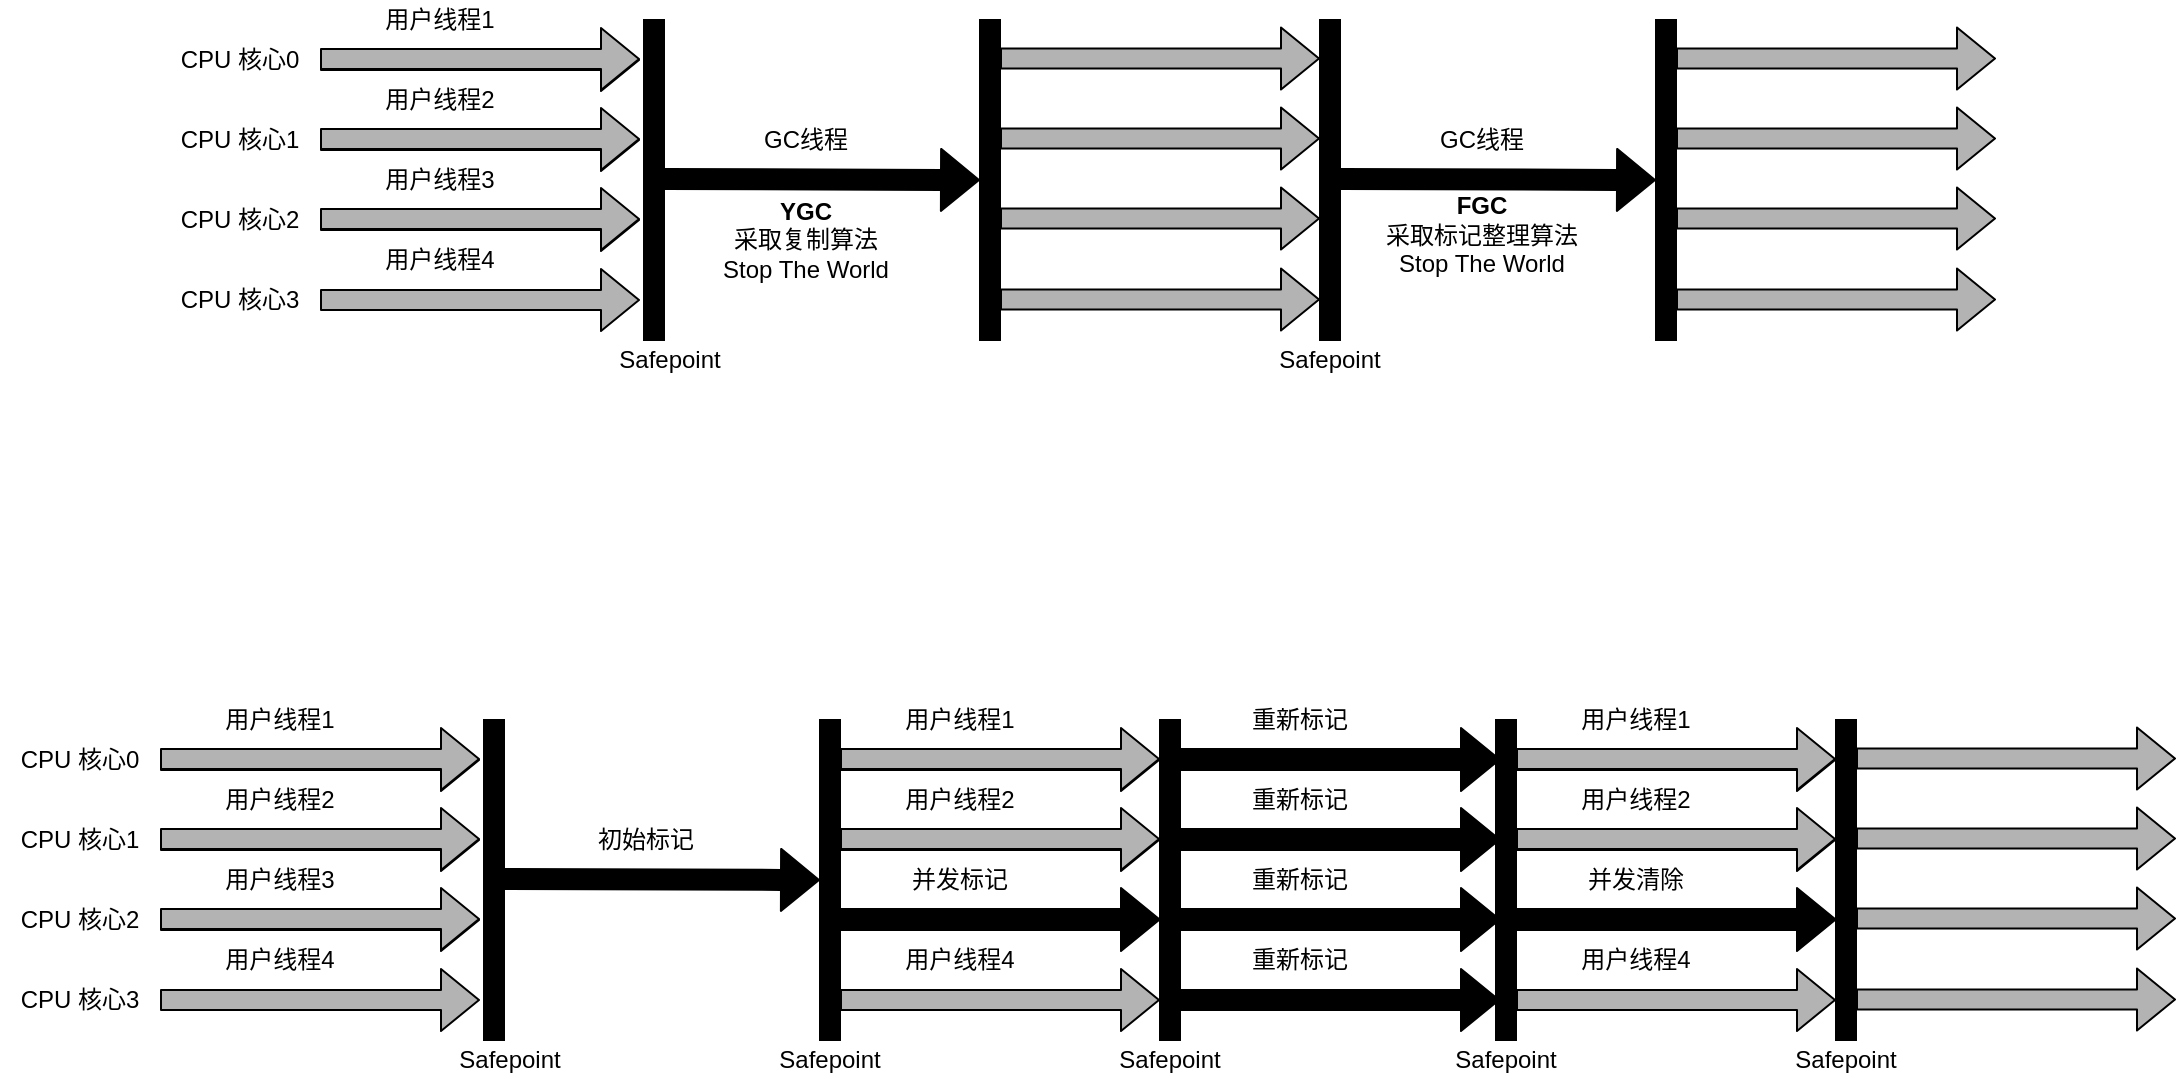 <mxfile version="22.0.6" type="github">
  <diagram name="第 1 页" id="svBvwfE0gTRqNx5Le4qt">
    <mxGraphModel dx="1690" dy="630" grid="0" gridSize="10" guides="1" tooltips="1" connect="1" arrows="1" fold="1" page="0" pageScale="1" pageWidth="827" pageHeight="1169" math="0" shadow="0">
      <root>
        <mxCell id="0" />
        <mxCell id="1" parent="0" />
        <mxCell id="PahSwuNEjrajraxlslH5-30" value="" style="shape=flexArrow;endArrow=classic;html=1;fillColor=#B3B3B3;endSize=6;strokeWidth=1;" edge="1" parent="1">
          <mxGeometry width="50" height="50" relative="1" as="geometry">
            <mxPoint x="140" y="270" as="sourcePoint" />
            <mxPoint x="300" y="270" as="targetPoint" />
          </mxGeometry>
        </mxCell>
        <mxCell id="PahSwuNEjrajraxlslH5-31" value="用户线程1" style="text;html=1;strokeColor=none;fillColor=none;align=center;verticalAlign=middle;whiteSpace=wrap;rounded=0;" vertex="1" parent="1">
          <mxGeometry x="160" y="240" width="80" height="20" as="geometry" />
        </mxCell>
        <mxCell id="PahSwuNEjrajraxlslH5-32" value="CPU 核心0" style="text;html=1;strokeColor=none;fillColor=none;align=center;verticalAlign=middle;whiteSpace=wrap;rounded=0;" vertex="1" parent="1">
          <mxGeometry x="60" y="260" width="80" height="20" as="geometry" />
        </mxCell>
        <mxCell id="PahSwuNEjrajraxlslH5-33" value="" style="shape=flexArrow;endArrow=classic;html=1;fillColor=#B3B3B3;" edge="1" parent="1">
          <mxGeometry width="50" height="50" relative="1" as="geometry">
            <mxPoint x="140" y="310" as="sourcePoint" />
            <mxPoint x="300" y="310" as="targetPoint" />
          </mxGeometry>
        </mxCell>
        <mxCell id="PahSwuNEjrajraxlslH5-34" value="用户线程2" style="text;html=1;strokeColor=none;fillColor=none;align=center;verticalAlign=middle;whiteSpace=wrap;rounded=0;" vertex="1" parent="1">
          <mxGeometry x="160" y="280" width="80" height="20" as="geometry" />
        </mxCell>
        <mxCell id="PahSwuNEjrajraxlslH5-35" value="CPU 核心1" style="text;html=1;strokeColor=none;fillColor=none;align=center;verticalAlign=middle;whiteSpace=wrap;rounded=0;" vertex="1" parent="1">
          <mxGeometry x="60" y="300" width="80" height="20" as="geometry" />
        </mxCell>
        <mxCell id="PahSwuNEjrajraxlslH5-36" value="" style="shape=flexArrow;endArrow=classic;html=1;fillColor=#B3B3B3;" edge="1" parent="1">
          <mxGeometry width="50" height="50" relative="1" as="geometry">
            <mxPoint x="140" y="350" as="sourcePoint" />
            <mxPoint x="300" y="350" as="targetPoint" />
          </mxGeometry>
        </mxCell>
        <mxCell id="PahSwuNEjrajraxlslH5-37" value="用户线程3" style="text;html=1;strokeColor=none;fillColor=none;align=center;verticalAlign=middle;whiteSpace=wrap;rounded=0;" vertex="1" parent="1">
          <mxGeometry x="160" y="320" width="80" height="20" as="geometry" />
        </mxCell>
        <mxCell id="PahSwuNEjrajraxlslH5-38" value="CPU 核心2" style="text;html=1;strokeColor=none;fillColor=none;align=center;verticalAlign=middle;whiteSpace=wrap;rounded=0;" vertex="1" parent="1">
          <mxGeometry x="60" y="340" width="80" height="20" as="geometry" />
        </mxCell>
        <mxCell id="PahSwuNEjrajraxlslH5-39" value="" style="shape=flexArrow;endArrow=classic;html=1;fillColor=#B3B3B3;" edge="1" parent="1">
          <mxGeometry width="50" height="50" relative="1" as="geometry">
            <mxPoint x="140" y="390" as="sourcePoint" />
            <mxPoint x="300" y="390" as="targetPoint" />
          </mxGeometry>
        </mxCell>
        <mxCell id="PahSwuNEjrajraxlslH5-40" value="用户线程4" style="text;html=1;strokeColor=none;fillColor=none;align=center;verticalAlign=middle;whiteSpace=wrap;rounded=0;" vertex="1" parent="1">
          <mxGeometry x="160" y="360" width="80" height="20" as="geometry" />
        </mxCell>
        <mxCell id="PahSwuNEjrajraxlslH5-41" value="CPU 核心3" style="text;html=1;strokeColor=none;fillColor=none;align=center;verticalAlign=middle;whiteSpace=wrap;rounded=0;" vertex="1" parent="1">
          <mxGeometry x="60" y="380" width="80" height="20" as="geometry" />
        </mxCell>
        <mxCell id="PahSwuNEjrajraxlslH5-42" value="" style="rounded=0;whiteSpace=wrap;html=1;fillColor=#000000;" vertex="1" parent="1">
          <mxGeometry x="302" y="250" width="10" height="160" as="geometry" />
        </mxCell>
        <mxCell id="PahSwuNEjrajraxlslH5-43" value="GC线程" style="text;html=1;strokeColor=none;fillColor=none;align=center;verticalAlign=middle;whiteSpace=wrap;rounded=0;" vertex="1" parent="1">
          <mxGeometry x="343" y="300" width="80" height="20" as="geometry" />
        </mxCell>
        <mxCell id="PahSwuNEjrajraxlslH5-44" value="" style="shape=flexArrow;endArrow=classic;html=1;fillColor=#000000;endSize=6;strokeWidth=1;" edge="1" parent="1">
          <mxGeometry width="50" height="50" relative="1" as="geometry">
            <mxPoint x="312" y="329.5" as="sourcePoint" />
            <mxPoint x="470" y="330" as="targetPoint" />
          </mxGeometry>
        </mxCell>
        <mxCell id="PahSwuNEjrajraxlslH5-45" value="Safepoint" style="text;html=1;strokeColor=none;fillColor=none;align=center;verticalAlign=middle;whiteSpace=wrap;rounded=0;" vertex="1" parent="1">
          <mxGeometry x="275" y="410" width="80" height="20" as="geometry" />
        </mxCell>
        <mxCell id="PahSwuNEjrajraxlslH5-46" value="&lt;b&gt;YGC&lt;/b&gt;&lt;br /&gt;采取复制算法&lt;br /&gt;Stop The World" style="text;html=1;strokeColor=none;fillColor=none;align=center;verticalAlign=middle;whiteSpace=wrap;rounded=0;" vertex="1" parent="1">
          <mxGeometry x="320" y="350" width="126" height="20" as="geometry" />
        </mxCell>
        <mxCell id="PahSwuNEjrajraxlslH5-47" value="" style="shape=flexArrow;endArrow=classic;html=1;fillColor=#B3B3B3;endSize=6;strokeWidth=1;" edge="1" parent="1">
          <mxGeometry width="50" height="50" relative="1" as="geometry">
            <mxPoint x="140" y="269.5" as="sourcePoint" />
            <mxPoint x="300" y="269.5" as="targetPoint" />
          </mxGeometry>
        </mxCell>
        <mxCell id="PahSwuNEjrajraxlslH5-48" value="" style="shape=flexArrow;endArrow=classic;html=1;fillColor=#B3B3B3;" edge="1" parent="1">
          <mxGeometry width="50" height="50" relative="1" as="geometry">
            <mxPoint x="140" y="309.5" as="sourcePoint" />
            <mxPoint x="300" y="309.5" as="targetPoint" />
          </mxGeometry>
        </mxCell>
        <mxCell id="PahSwuNEjrajraxlslH5-49" value="" style="shape=flexArrow;endArrow=classic;html=1;fillColor=#B3B3B3;" edge="1" parent="1">
          <mxGeometry width="50" height="50" relative="1" as="geometry">
            <mxPoint x="140" y="349.5" as="sourcePoint" />
            <mxPoint x="300" y="349.5" as="targetPoint" />
          </mxGeometry>
        </mxCell>
        <mxCell id="PahSwuNEjrajraxlslH5-50" value="" style="shape=flexArrow;endArrow=classic;html=1;fillColor=#B3B3B3;endSize=6;strokeWidth=1;" edge="1" parent="1">
          <mxGeometry width="50" height="50" relative="1" as="geometry">
            <mxPoint x="480" y="269.25" as="sourcePoint" />
            <mxPoint x="640" y="269.25" as="targetPoint" />
          </mxGeometry>
        </mxCell>
        <mxCell id="PahSwuNEjrajraxlslH5-51" value="" style="shape=flexArrow;endArrow=classic;html=1;fillColor=#B3B3B3;" edge="1" parent="1">
          <mxGeometry width="50" height="50" relative="1" as="geometry">
            <mxPoint x="480" y="309.25" as="sourcePoint" />
            <mxPoint x="640" y="309.25" as="targetPoint" />
          </mxGeometry>
        </mxCell>
        <mxCell id="PahSwuNEjrajraxlslH5-52" value="" style="shape=flexArrow;endArrow=classic;html=1;fillColor=#B3B3B3;" edge="1" parent="1">
          <mxGeometry width="50" height="50" relative="1" as="geometry">
            <mxPoint x="480" y="349.25" as="sourcePoint" />
            <mxPoint x="640" y="349.25" as="targetPoint" />
          </mxGeometry>
        </mxCell>
        <mxCell id="PahSwuNEjrajraxlslH5-53" value="" style="shape=flexArrow;endArrow=classic;html=1;fillColor=#B3B3B3;" edge="1" parent="1">
          <mxGeometry width="50" height="50" relative="1" as="geometry">
            <mxPoint x="480" y="389.75" as="sourcePoint" />
            <mxPoint x="640" y="389.75" as="targetPoint" />
          </mxGeometry>
        </mxCell>
        <mxCell id="PahSwuNEjrajraxlslH5-54" value="" style="rounded=0;whiteSpace=wrap;html=1;fillColor=#000000;" vertex="1" parent="1">
          <mxGeometry x="470" y="250" width="10" height="160" as="geometry" />
        </mxCell>
        <mxCell id="PahSwuNEjrajraxlslH5-55" value="" style="rounded=0;whiteSpace=wrap;html=1;fillColor=#000000;" vertex="1" parent="1">
          <mxGeometry x="640" y="250" width="10" height="160" as="geometry" />
        </mxCell>
        <mxCell id="PahSwuNEjrajraxlslH5-56" value="Safepoint" style="text;html=1;strokeColor=none;fillColor=none;align=center;verticalAlign=middle;whiteSpace=wrap;rounded=0;" vertex="1" parent="1">
          <mxGeometry x="605" y="410" width="80" height="20" as="geometry" />
        </mxCell>
        <mxCell id="PahSwuNEjrajraxlslH5-57" value="&lt;br /&gt;&lt;b&gt;FGC&lt;/b&gt;&lt;br /&gt;采取标记整理算法&lt;br /&gt;Stop The World" style="text;html=1;strokeColor=none;fillColor=none;align=center;verticalAlign=middle;whiteSpace=wrap;rounded=0;" vertex="1" parent="1">
          <mxGeometry x="658" y="340" width="126" height="20" as="geometry" />
        </mxCell>
        <mxCell id="PahSwuNEjrajraxlslH5-58" value="" style="shape=flexArrow;endArrow=classic;html=1;fillColor=#B3B3B3;" edge="1" parent="1">
          <mxGeometry width="50" height="50" relative="1" as="geometry">
            <mxPoint x="818" y="309.25" as="sourcePoint" />
            <mxPoint x="978" y="309.25" as="targetPoint" />
          </mxGeometry>
        </mxCell>
        <mxCell id="PahSwuNEjrajraxlslH5-59" value="" style="shape=flexArrow;endArrow=classic;html=1;fillColor=#B3B3B3;" edge="1" parent="1">
          <mxGeometry width="50" height="50" relative="1" as="geometry">
            <mxPoint x="818" y="349.25" as="sourcePoint" />
            <mxPoint x="978" y="349.25" as="targetPoint" />
          </mxGeometry>
        </mxCell>
        <mxCell id="PahSwuNEjrajraxlslH5-60" value="" style="shape=flexArrow;endArrow=classic;html=1;fillColor=#B3B3B3;" edge="1" parent="1">
          <mxGeometry width="50" height="50" relative="1" as="geometry">
            <mxPoint x="818" y="389.75" as="sourcePoint" />
            <mxPoint x="978" y="389.75" as="targetPoint" />
          </mxGeometry>
        </mxCell>
        <mxCell id="PahSwuNEjrajraxlslH5-61" value="" style="shape=flexArrow;endArrow=classic;html=1;fillColor=#000000;endSize=6;strokeWidth=1;" edge="1" parent="1">
          <mxGeometry width="50" height="50" relative="1" as="geometry">
            <mxPoint x="650" y="329.5" as="sourcePoint" />
            <mxPoint x="808" y="330" as="targetPoint" />
          </mxGeometry>
        </mxCell>
        <mxCell id="PahSwuNEjrajraxlslH5-62" value="GC线程" style="text;html=1;strokeColor=none;fillColor=none;align=center;verticalAlign=middle;whiteSpace=wrap;rounded=0;" vertex="1" parent="1">
          <mxGeometry x="681" y="300" width="80" height="20" as="geometry" />
        </mxCell>
        <mxCell id="PahSwuNEjrajraxlslH5-63" value="" style="shape=flexArrow;endArrow=classic;html=1;fillColor=#B3B3B3;endSize=6;strokeWidth=1;" edge="1" parent="1">
          <mxGeometry width="50" height="50" relative="1" as="geometry">
            <mxPoint x="818" y="269.25" as="sourcePoint" />
            <mxPoint x="978" y="269.25" as="targetPoint" />
          </mxGeometry>
        </mxCell>
        <mxCell id="PahSwuNEjrajraxlslH5-64" value="" style="rounded=0;whiteSpace=wrap;html=1;fillColor=#000000;" vertex="1" parent="1">
          <mxGeometry x="808" y="250" width="10" height="160" as="geometry" />
        </mxCell>
        <mxCell id="PahSwuNEjrajraxlslH5-65" value="" style="shape=flexArrow;endArrow=classic;html=1;fillColor=#B3B3B3;endSize=6;strokeWidth=1;" edge="1" parent="1">
          <mxGeometry width="50" height="50" relative="1" as="geometry">
            <mxPoint x="60" y="620" as="sourcePoint" />
            <mxPoint x="220" y="620" as="targetPoint" />
          </mxGeometry>
        </mxCell>
        <mxCell id="PahSwuNEjrajraxlslH5-66" value="用户线程1" style="text;html=1;strokeColor=none;fillColor=none;align=center;verticalAlign=middle;whiteSpace=wrap;rounded=0;" vertex="1" parent="1">
          <mxGeometry x="80" y="590" width="80" height="20" as="geometry" />
        </mxCell>
        <mxCell id="PahSwuNEjrajraxlslH5-67" value="CPU 核心0" style="text;html=1;strokeColor=none;fillColor=none;align=center;verticalAlign=middle;whiteSpace=wrap;rounded=0;" vertex="1" parent="1">
          <mxGeometry x="-20" y="610" width="80" height="20" as="geometry" />
        </mxCell>
        <mxCell id="PahSwuNEjrajraxlslH5-68" value="" style="shape=flexArrow;endArrow=classic;html=1;fillColor=#B3B3B3;" edge="1" parent="1">
          <mxGeometry width="50" height="50" relative="1" as="geometry">
            <mxPoint x="60" y="660" as="sourcePoint" />
            <mxPoint x="220" y="660" as="targetPoint" />
          </mxGeometry>
        </mxCell>
        <mxCell id="PahSwuNEjrajraxlslH5-69" value="用户线程2" style="text;html=1;strokeColor=none;fillColor=none;align=center;verticalAlign=middle;whiteSpace=wrap;rounded=0;" vertex="1" parent="1">
          <mxGeometry x="80" y="630" width="80" height="20" as="geometry" />
        </mxCell>
        <mxCell id="PahSwuNEjrajraxlslH5-70" value="CPU 核心1" style="text;html=1;strokeColor=none;fillColor=none;align=center;verticalAlign=middle;whiteSpace=wrap;rounded=0;" vertex="1" parent="1">
          <mxGeometry x="-20" y="650" width="80" height="20" as="geometry" />
        </mxCell>
        <mxCell id="PahSwuNEjrajraxlslH5-71" value="" style="shape=flexArrow;endArrow=classic;html=1;fillColor=#B3B3B3;" edge="1" parent="1">
          <mxGeometry width="50" height="50" relative="1" as="geometry">
            <mxPoint x="60" y="700" as="sourcePoint" />
            <mxPoint x="220" y="700" as="targetPoint" />
          </mxGeometry>
        </mxCell>
        <mxCell id="PahSwuNEjrajraxlslH5-72" value="用户线程3" style="text;html=1;strokeColor=none;fillColor=none;align=center;verticalAlign=middle;whiteSpace=wrap;rounded=0;" vertex="1" parent="1">
          <mxGeometry x="80" y="670" width="80" height="20" as="geometry" />
        </mxCell>
        <mxCell id="PahSwuNEjrajraxlslH5-73" value="CPU 核心2" style="text;html=1;strokeColor=none;fillColor=none;align=center;verticalAlign=middle;whiteSpace=wrap;rounded=0;" vertex="1" parent="1">
          <mxGeometry x="-20" y="690" width="80" height="20" as="geometry" />
        </mxCell>
        <mxCell id="PahSwuNEjrajraxlslH5-74" value="" style="shape=flexArrow;endArrow=classic;html=1;fillColor=#B3B3B3;" edge="1" parent="1">
          <mxGeometry width="50" height="50" relative="1" as="geometry">
            <mxPoint x="60" y="740" as="sourcePoint" />
            <mxPoint x="220" y="740" as="targetPoint" />
          </mxGeometry>
        </mxCell>
        <mxCell id="PahSwuNEjrajraxlslH5-75" value="用户线程4" style="text;html=1;strokeColor=none;fillColor=none;align=center;verticalAlign=middle;whiteSpace=wrap;rounded=0;" vertex="1" parent="1">
          <mxGeometry x="80" y="710" width="80" height="20" as="geometry" />
        </mxCell>
        <mxCell id="PahSwuNEjrajraxlslH5-76" value="CPU 核心3" style="text;html=1;strokeColor=none;fillColor=none;align=center;verticalAlign=middle;whiteSpace=wrap;rounded=0;" vertex="1" parent="1">
          <mxGeometry x="-20" y="730" width="80" height="20" as="geometry" />
        </mxCell>
        <mxCell id="PahSwuNEjrajraxlslH5-77" value="" style="rounded=0;whiteSpace=wrap;html=1;fillColor=#000000;" vertex="1" parent="1">
          <mxGeometry x="222" y="600" width="10" height="160" as="geometry" />
        </mxCell>
        <mxCell id="PahSwuNEjrajraxlslH5-78" value="" style="shape=flexArrow;endArrow=classic;html=1;fillColor=#000000;endSize=6;strokeWidth=1;" edge="1" parent="1">
          <mxGeometry width="50" height="50" relative="1" as="geometry">
            <mxPoint x="232" y="679.5" as="sourcePoint" />
            <mxPoint x="390" y="680" as="targetPoint" />
          </mxGeometry>
        </mxCell>
        <mxCell id="PahSwuNEjrajraxlslH5-79" value="Safepoint" style="text;html=1;strokeColor=none;fillColor=none;align=center;verticalAlign=middle;whiteSpace=wrap;rounded=0;" vertex="1" parent="1">
          <mxGeometry x="195" y="760" width="80" height="20" as="geometry" />
        </mxCell>
        <mxCell id="PahSwuNEjrajraxlslH5-80" value="&lt;span&gt;初始标记&lt;/span&gt;" style="text;html=1;strokeColor=none;fillColor=none;align=center;verticalAlign=middle;whiteSpace=wrap;rounded=0;fontStyle=0" vertex="1" parent="1">
          <mxGeometry x="240" y="650" width="126" height="20" as="geometry" />
        </mxCell>
        <mxCell id="PahSwuNEjrajraxlslH5-81" value="" style="shape=flexArrow;endArrow=classic;html=1;fillColor=#B3B3B3;endSize=6;strokeWidth=1;" edge="1" parent="1">
          <mxGeometry width="50" height="50" relative="1" as="geometry">
            <mxPoint x="60" y="619.5" as="sourcePoint" />
            <mxPoint x="220" y="619.5" as="targetPoint" />
          </mxGeometry>
        </mxCell>
        <mxCell id="PahSwuNEjrajraxlslH5-82" value="" style="shape=flexArrow;endArrow=classic;html=1;fillColor=#B3B3B3;" edge="1" parent="1">
          <mxGeometry width="50" height="50" relative="1" as="geometry">
            <mxPoint x="60" y="659.5" as="sourcePoint" />
            <mxPoint x="220" y="659.5" as="targetPoint" />
          </mxGeometry>
        </mxCell>
        <mxCell id="PahSwuNEjrajraxlslH5-83" value="" style="shape=flexArrow;endArrow=classic;html=1;fillColor=#B3B3B3;" edge="1" parent="1">
          <mxGeometry width="50" height="50" relative="1" as="geometry">
            <mxPoint x="60" y="699.5" as="sourcePoint" />
            <mxPoint x="220" y="699.5" as="targetPoint" />
          </mxGeometry>
        </mxCell>
        <mxCell id="PahSwuNEjrajraxlslH5-84" value="" style="rounded=0;whiteSpace=wrap;html=1;fillColor=#000000;" vertex="1" parent="1">
          <mxGeometry x="390" y="600" width="10" height="160" as="geometry" />
        </mxCell>
        <mxCell id="PahSwuNEjrajraxlslH5-85" value="" style="rounded=0;whiteSpace=wrap;html=1;fillColor=#000000;" vertex="1" parent="1">
          <mxGeometry x="560" y="600" width="10" height="160" as="geometry" />
        </mxCell>
        <mxCell id="PahSwuNEjrajraxlslH5-86" value="Safepoint" style="text;html=1;strokeColor=none;fillColor=none;align=center;verticalAlign=middle;whiteSpace=wrap;rounded=0;" vertex="1" parent="1">
          <mxGeometry x="525" y="760" width="80" height="20" as="geometry" />
        </mxCell>
        <mxCell id="PahSwuNEjrajraxlslH5-87" value="" style="rounded=0;whiteSpace=wrap;html=1;fillColor=#000000;" vertex="1" parent="1">
          <mxGeometry x="728" y="600" width="10" height="160" as="geometry" />
        </mxCell>
        <mxCell id="PahSwuNEjrajraxlslH5-88" value="" style="shape=flexArrow;endArrow=classic;html=1;fillColor=#B3B3B3;endSize=6;strokeWidth=1;" edge="1" parent="1">
          <mxGeometry width="50" height="50" relative="1" as="geometry">
            <mxPoint x="400" y="620" as="sourcePoint" />
            <mxPoint x="560" y="620" as="targetPoint" />
          </mxGeometry>
        </mxCell>
        <mxCell id="PahSwuNEjrajraxlslH5-89" value="用户线程1" style="text;html=1;strokeColor=none;fillColor=none;align=center;verticalAlign=middle;whiteSpace=wrap;rounded=0;" vertex="1" parent="1">
          <mxGeometry x="420" y="590" width="80" height="20" as="geometry" />
        </mxCell>
        <mxCell id="PahSwuNEjrajraxlslH5-90" value="" style="shape=flexArrow;endArrow=classic;html=1;fillColor=#B3B3B3;" edge="1" parent="1">
          <mxGeometry width="50" height="50" relative="1" as="geometry">
            <mxPoint x="400" y="660" as="sourcePoint" />
            <mxPoint x="560" y="660" as="targetPoint" />
          </mxGeometry>
        </mxCell>
        <mxCell id="PahSwuNEjrajraxlslH5-91" value="用户线程2" style="text;html=1;strokeColor=none;fillColor=none;align=center;verticalAlign=middle;whiteSpace=wrap;rounded=0;" vertex="1" parent="1">
          <mxGeometry x="420" y="630" width="80" height="20" as="geometry" />
        </mxCell>
        <mxCell id="PahSwuNEjrajraxlslH5-92" value="" style="shape=flexArrow;endArrow=classic;html=1;fillColor=#B3B3B3;" edge="1" parent="1">
          <mxGeometry width="50" height="50" relative="1" as="geometry">
            <mxPoint x="400" y="700" as="sourcePoint" />
            <mxPoint x="560" y="700" as="targetPoint" />
          </mxGeometry>
        </mxCell>
        <mxCell id="PahSwuNEjrajraxlslH5-93" value="并发标记" style="text;html=1;strokeColor=none;fillColor=none;align=center;verticalAlign=middle;whiteSpace=wrap;rounded=0;" vertex="1" parent="1">
          <mxGeometry x="420" y="670" width="80" height="20" as="geometry" />
        </mxCell>
        <mxCell id="PahSwuNEjrajraxlslH5-94" value="" style="shape=flexArrow;endArrow=classic;html=1;fillColor=#B3B3B3;" edge="1" parent="1">
          <mxGeometry width="50" height="50" relative="1" as="geometry">
            <mxPoint x="400" y="740" as="sourcePoint" />
            <mxPoint x="560" y="740" as="targetPoint" />
          </mxGeometry>
        </mxCell>
        <mxCell id="PahSwuNEjrajraxlslH5-95" value="用户线程4" style="text;html=1;strokeColor=none;fillColor=none;align=center;verticalAlign=middle;whiteSpace=wrap;rounded=0;" vertex="1" parent="1">
          <mxGeometry x="420" y="710" width="80" height="20" as="geometry" />
        </mxCell>
        <mxCell id="PahSwuNEjrajraxlslH5-96" value="" style="shape=flexArrow;endArrow=classic;html=1;fillColor=#B3B3B3;endSize=6;strokeWidth=1;" edge="1" parent="1">
          <mxGeometry width="50" height="50" relative="1" as="geometry">
            <mxPoint x="400" y="619.5" as="sourcePoint" />
            <mxPoint x="560" y="619.5" as="targetPoint" />
          </mxGeometry>
        </mxCell>
        <mxCell id="PahSwuNEjrajraxlslH5-97" value="" style="shape=flexArrow;endArrow=classic;html=1;fillColor=#B3B3B3;" edge="1" parent="1">
          <mxGeometry width="50" height="50" relative="1" as="geometry">
            <mxPoint x="400" y="659.5" as="sourcePoint" />
            <mxPoint x="560" y="659.5" as="targetPoint" />
          </mxGeometry>
        </mxCell>
        <mxCell id="PahSwuNEjrajraxlslH5-98" value="" style="shape=flexArrow;endArrow=classic;html=1;fillColor=#000000;" edge="1" parent="1">
          <mxGeometry width="50" height="50" relative="1" as="geometry">
            <mxPoint x="400" y="699.5" as="sourcePoint" />
            <mxPoint x="560" y="699.5" as="targetPoint" />
          </mxGeometry>
        </mxCell>
        <mxCell id="PahSwuNEjrajraxlslH5-99" value="" style="shape=flexArrow;endArrow=classic;html=1;fillColor=#B3B3B3;endSize=6;strokeWidth=1;" edge="1" parent="1">
          <mxGeometry width="50" height="50" relative="1" as="geometry">
            <mxPoint x="570" y="620" as="sourcePoint" />
            <mxPoint x="730" y="620" as="targetPoint" />
          </mxGeometry>
        </mxCell>
        <mxCell id="PahSwuNEjrajraxlslH5-100" value="重新标记" style="text;html=1;strokeColor=none;fillColor=none;align=center;verticalAlign=middle;whiteSpace=wrap;rounded=0;" vertex="1" parent="1">
          <mxGeometry x="590" y="590" width="80" height="20" as="geometry" />
        </mxCell>
        <mxCell id="PahSwuNEjrajraxlslH5-101" value="" style="shape=flexArrow;endArrow=classic;html=1;fillColor=#B3B3B3;" edge="1" parent="1">
          <mxGeometry width="50" height="50" relative="1" as="geometry">
            <mxPoint x="570" y="660" as="sourcePoint" />
            <mxPoint x="730" y="660" as="targetPoint" />
          </mxGeometry>
        </mxCell>
        <mxCell id="PahSwuNEjrajraxlslH5-102" value="重新标记" style="text;html=1;strokeColor=none;fillColor=none;align=center;verticalAlign=middle;whiteSpace=wrap;rounded=0;" vertex="1" parent="1">
          <mxGeometry x="590" y="630" width="80" height="20" as="geometry" />
        </mxCell>
        <mxCell id="PahSwuNEjrajraxlslH5-103" value="" style="shape=flexArrow;endArrow=classic;html=1;fillColor=#B3B3B3;" edge="1" parent="1">
          <mxGeometry width="50" height="50" relative="1" as="geometry">
            <mxPoint x="570" y="700" as="sourcePoint" />
            <mxPoint x="730" y="700" as="targetPoint" />
          </mxGeometry>
        </mxCell>
        <mxCell id="PahSwuNEjrajraxlslH5-104" value="重新标记" style="text;html=1;strokeColor=none;fillColor=none;align=center;verticalAlign=middle;whiteSpace=wrap;rounded=0;" vertex="1" parent="1">
          <mxGeometry x="590" y="670" width="80" height="20" as="geometry" />
        </mxCell>
        <mxCell id="PahSwuNEjrajraxlslH5-105" value="" style="shape=flexArrow;endArrow=classic;html=1;fillColor=#000000;" edge="1" parent="1">
          <mxGeometry width="50" height="50" relative="1" as="geometry">
            <mxPoint x="570" y="740" as="sourcePoint" />
            <mxPoint x="730" y="740" as="targetPoint" />
          </mxGeometry>
        </mxCell>
        <mxCell id="PahSwuNEjrajraxlslH5-106" value="重新标记" style="text;html=1;strokeColor=none;fillColor=none;align=center;verticalAlign=middle;whiteSpace=wrap;rounded=0;" vertex="1" parent="1">
          <mxGeometry x="590" y="710" width="80" height="20" as="geometry" />
        </mxCell>
        <mxCell id="PahSwuNEjrajraxlslH5-107" value="" style="shape=flexArrow;endArrow=classic;html=1;fillColor=#000000;endSize=6;strokeWidth=1;" edge="1" parent="1">
          <mxGeometry width="50" height="50" relative="1" as="geometry">
            <mxPoint x="570" y="619.5" as="sourcePoint" />
            <mxPoint x="730" y="619.5" as="targetPoint" />
          </mxGeometry>
        </mxCell>
        <mxCell id="PahSwuNEjrajraxlslH5-108" value="" style="shape=flexArrow;endArrow=classic;html=1;fillColor=#000000;" edge="1" parent="1">
          <mxGeometry width="50" height="50" relative="1" as="geometry">
            <mxPoint x="570" y="659.5" as="sourcePoint" />
            <mxPoint x="730" y="659.5" as="targetPoint" />
          </mxGeometry>
        </mxCell>
        <mxCell id="PahSwuNEjrajraxlslH5-109" value="" style="shape=flexArrow;endArrow=classic;html=1;fillColor=#000000;" edge="1" parent="1">
          <mxGeometry width="50" height="50" relative="1" as="geometry">
            <mxPoint x="570" y="699.5" as="sourcePoint" />
            <mxPoint x="730" y="699.5" as="targetPoint" />
          </mxGeometry>
        </mxCell>
        <mxCell id="PahSwuNEjrajraxlslH5-110" value="" style="rounded=0;whiteSpace=wrap;html=1;fillColor=#000000;" vertex="1" parent="1">
          <mxGeometry x="898" y="600" width="10" height="160" as="geometry" />
        </mxCell>
        <mxCell id="PahSwuNEjrajraxlslH5-111" value="" style="shape=flexArrow;endArrow=classic;html=1;fillColor=#B3B3B3;endSize=6;strokeWidth=1;" edge="1" parent="1">
          <mxGeometry width="50" height="50" relative="1" as="geometry">
            <mxPoint x="738" y="620" as="sourcePoint" />
            <mxPoint x="898" y="620" as="targetPoint" />
          </mxGeometry>
        </mxCell>
        <mxCell id="PahSwuNEjrajraxlslH5-112" value="用户线程1" style="text;html=1;strokeColor=none;fillColor=none;align=center;verticalAlign=middle;whiteSpace=wrap;rounded=0;" vertex="1" parent="1">
          <mxGeometry x="758" y="590" width="80" height="20" as="geometry" />
        </mxCell>
        <mxCell id="PahSwuNEjrajraxlslH5-113" value="" style="shape=flexArrow;endArrow=classic;html=1;fillColor=#B3B3B3;" edge="1" parent="1">
          <mxGeometry width="50" height="50" relative="1" as="geometry">
            <mxPoint x="738" y="660" as="sourcePoint" />
            <mxPoint x="898" y="660" as="targetPoint" />
          </mxGeometry>
        </mxCell>
        <mxCell id="PahSwuNEjrajraxlslH5-114" value="用户线程2" style="text;html=1;strokeColor=none;fillColor=none;align=center;verticalAlign=middle;whiteSpace=wrap;rounded=0;" vertex="1" parent="1">
          <mxGeometry x="758" y="630" width="80" height="20" as="geometry" />
        </mxCell>
        <mxCell id="PahSwuNEjrajraxlslH5-115" value="" style="shape=flexArrow;endArrow=classic;html=1;fillColor=#B3B3B3;" edge="1" parent="1">
          <mxGeometry width="50" height="50" relative="1" as="geometry">
            <mxPoint x="738" y="700" as="sourcePoint" />
            <mxPoint x="898" y="700" as="targetPoint" />
          </mxGeometry>
        </mxCell>
        <mxCell id="PahSwuNEjrajraxlslH5-116" value="并发清除" style="text;html=1;strokeColor=none;fillColor=none;align=center;verticalAlign=middle;whiteSpace=wrap;rounded=0;" vertex="1" parent="1">
          <mxGeometry x="758" y="670" width="80" height="20" as="geometry" />
        </mxCell>
        <mxCell id="PahSwuNEjrajraxlslH5-117" value="" style="shape=flexArrow;endArrow=classic;html=1;fillColor=#B3B3B3;" edge="1" parent="1">
          <mxGeometry width="50" height="50" relative="1" as="geometry">
            <mxPoint x="738" y="740" as="sourcePoint" />
            <mxPoint x="898" y="740" as="targetPoint" />
          </mxGeometry>
        </mxCell>
        <mxCell id="PahSwuNEjrajraxlslH5-118" value="用户线程4" style="text;html=1;strokeColor=none;fillColor=none;align=center;verticalAlign=middle;whiteSpace=wrap;rounded=0;" vertex="1" parent="1">
          <mxGeometry x="758" y="710" width="80" height="20" as="geometry" />
        </mxCell>
        <mxCell id="PahSwuNEjrajraxlslH5-119" value="" style="shape=flexArrow;endArrow=classic;html=1;fillColor=#B3B3B3;endSize=6;strokeWidth=1;" edge="1" parent="1">
          <mxGeometry width="50" height="50" relative="1" as="geometry">
            <mxPoint x="738" y="619.5" as="sourcePoint" />
            <mxPoint x="898" y="619.5" as="targetPoint" />
          </mxGeometry>
        </mxCell>
        <mxCell id="PahSwuNEjrajraxlslH5-120" value="" style="shape=flexArrow;endArrow=classic;html=1;fillColor=#B3B3B3;" edge="1" parent="1">
          <mxGeometry width="50" height="50" relative="1" as="geometry">
            <mxPoint x="738" y="659.5" as="sourcePoint" />
            <mxPoint x="898" y="659.5" as="targetPoint" />
          </mxGeometry>
        </mxCell>
        <mxCell id="PahSwuNEjrajraxlslH5-121" value="" style="shape=flexArrow;endArrow=classic;html=1;fillColor=#000000;" edge="1" parent="1">
          <mxGeometry width="50" height="50" relative="1" as="geometry">
            <mxPoint x="738" y="699.5" as="sourcePoint" />
            <mxPoint x="898" y="699.5" as="targetPoint" />
          </mxGeometry>
        </mxCell>
        <mxCell id="PahSwuNEjrajraxlslH5-122" value="" style="shape=flexArrow;endArrow=classic;html=1;fillColor=#B3B3B3;endSize=6;strokeWidth=1;" edge="1" parent="1">
          <mxGeometry width="50" height="50" relative="1" as="geometry">
            <mxPoint x="908" y="619.25" as="sourcePoint" />
            <mxPoint x="1068" y="619.25" as="targetPoint" />
          </mxGeometry>
        </mxCell>
        <mxCell id="PahSwuNEjrajraxlslH5-123" value="" style="shape=flexArrow;endArrow=classic;html=1;fillColor=#B3B3B3;" edge="1" parent="1">
          <mxGeometry width="50" height="50" relative="1" as="geometry">
            <mxPoint x="908" y="659.25" as="sourcePoint" />
            <mxPoint x="1068" y="659.25" as="targetPoint" />
          </mxGeometry>
        </mxCell>
        <mxCell id="PahSwuNEjrajraxlslH5-124" value="" style="shape=flexArrow;endArrow=classic;html=1;fillColor=#B3B3B3;" edge="1" parent="1">
          <mxGeometry width="50" height="50" relative="1" as="geometry">
            <mxPoint x="908" y="699.25" as="sourcePoint" />
            <mxPoint x="1068" y="699.25" as="targetPoint" />
          </mxGeometry>
        </mxCell>
        <mxCell id="PahSwuNEjrajraxlslH5-125" value="" style="shape=flexArrow;endArrow=classic;html=1;fillColor=#B3B3B3;" edge="1" parent="1">
          <mxGeometry width="50" height="50" relative="1" as="geometry">
            <mxPoint x="908" y="739.75" as="sourcePoint" />
            <mxPoint x="1068" y="739.75" as="targetPoint" />
          </mxGeometry>
        </mxCell>
        <mxCell id="PahSwuNEjrajraxlslH5-126" value="Safepoint" style="text;html=1;strokeColor=none;fillColor=none;align=center;verticalAlign=middle;whiteSpace=wrap;rounded=0;" vertex="1" parent="1">
          <mxGeometry x="355" y="760" width="80" height="20" as="geometry" />
        </mxCell>
        <mxCell id="PahSwuNEjrajraxlslH5-127" value="Safepoint" style="text;html=1;strokeColor=none;fillColor=none;align=center;verticalAlign=middle;whiteSpace=wrap;rounded=0;" vertex="1" parent="1">
          <mxGeometry x="693" y="760" width="80" height="20" as="geometry" />
        </mxCell>
        <mxCell id="PahSwuNEjrajraxlslH5-128" value="Safepoint" style="text;html=1;strokeColor=none;fillColor=none;align=center;verticalAlign=middle;whiteSpace=wrap;rounded=0;" vertex="1" parent="1">
          <mxGeometry x="863" y="760" width="80" height="20" as="geometry" />
        </mxCell>
      </root>
    </mxGraphModel>
  </diagram>
</mxfile>

